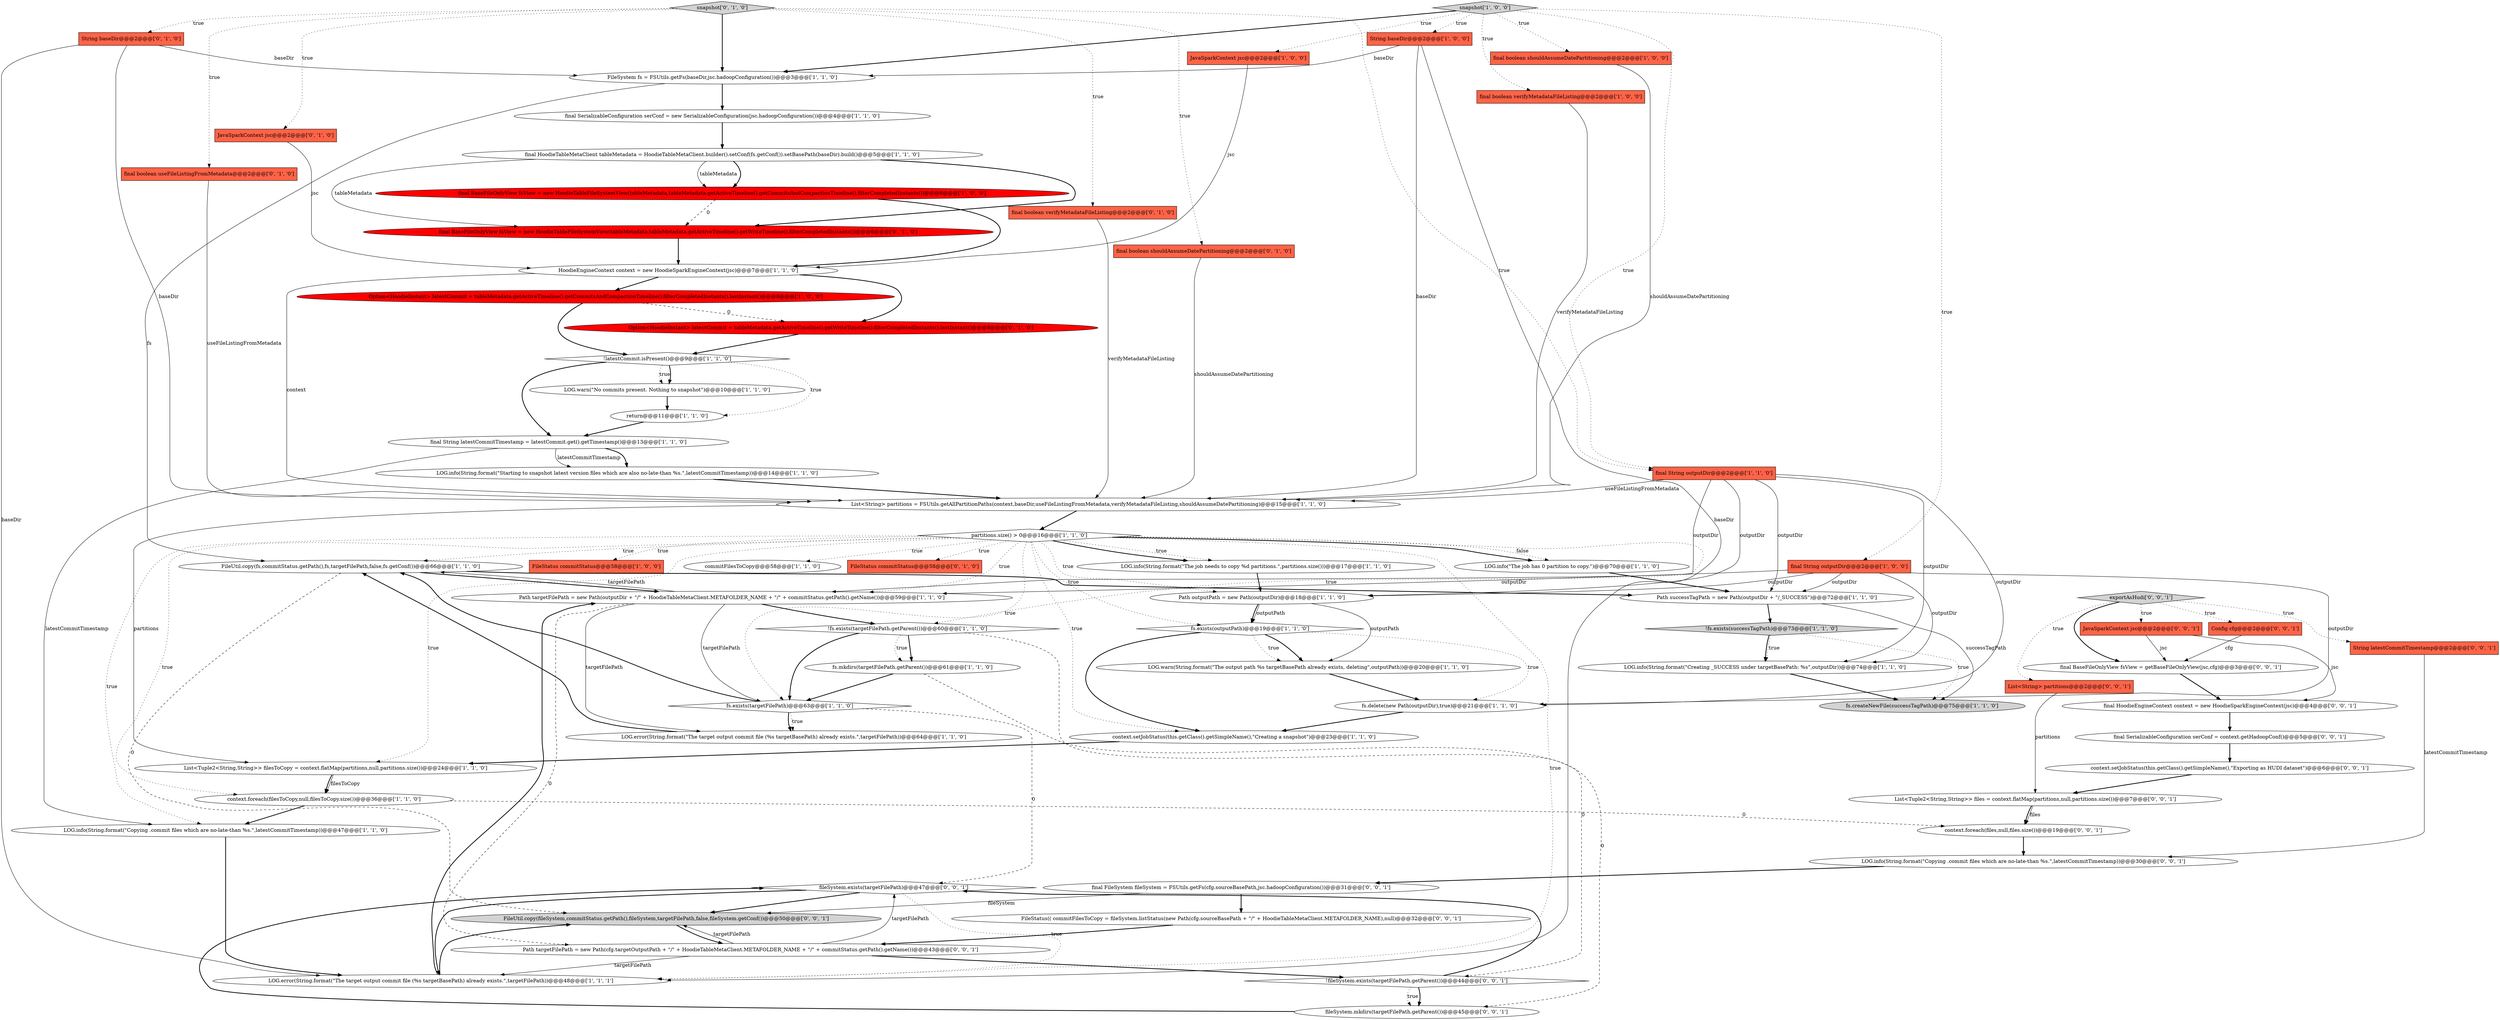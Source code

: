 digraph {
36 [style = filled, label = "LOG.info(String.format(\"Creating _SUCCESS under targetBasePath: %s\",outputDir))@@@74@@@['1', '1', '0']", fillcolor = white, shape = ellipse image = "AAA0AAABBB1BBB"];
43 [style = filled, label = "Option<HoodieInstant> latestCommit = tableMetadata.getActiveTimeline().getWriteTimeline().filterCompletedInstants().lastInstant()@@@8@@@['0', '1', '0']", fillcolor = red, shape = ellipse image = "AAA1AAABBB2BBB"];
46 [style = filled, label = "JavaSparkContext jsc@@@2@@@['0', '1', '0']", fillcolor = tomato, shape = box image = "AAA0AAABBB2BBB"];
12 [style = filled, label = "Path targetFilePath = new Path(outputDir + \"/\" + HoodieTableMetaClient.METAFOLDER_NAME + \"/\" + commitStatus.getPath().getName())@@@59@@@['1', '1', '0']", fillcolor = white, shape = ellipse image = "AAA0AAABBB1BBB"];
20 [style = filled, label = "final boolean shouldAssumeDatePartitioning@@@2@@@['1', '0', '0']", fillcolor = tomato, shape = box image = "AAA0AAABBB1BBB"];
37 [style = filled, label = "LOG.error(String.format(\"The target output commit file (%s targetBasePath) already exists.\",targetFilePath))@@@64@@@['1', '1', '0']", fillcolor = white, shape = ellipse image = "AAA0AAABBB1BBB"];
62 [style = filled, label = "List<Tuple2<String,String>> files = context.flatMap(partitions,null,partitions.size())@@@7@@@['0', '0', '1']", fillcolor = white, shape = ellipse image = "AAA0AAABBB3BBB"];
35 [style = filled, label = "LOG.warn(\"No commits present. Nothing to snapshot\")@@@10@@@['1', '1', '0']", fillcolor = white, shape = ellipse image = "AAA0AAABBB1BBB"];
47 [style = filled, label = "final boolean useFileListingFromMetadata@@@2@@@['0', '1', '0']", fillcolor = tomato, shape = box image = "AAA0AAABBB2BBB"];
55 [style = filled, label = "FileUtil.copy(fileSystem,commitStatus.getPath(),fileSystem,targetFilePath,false,fileSystem.getConf())@@@50@@@['0', '0', '1']", fillcolor = lightgray, shape = ellipse image = "AAA0AAABBB3BBB"];
33 [style = filled, label = "fs.exists(outputPath)@@@19@@@['1', '1', '0']", fillcolor = white, shape = diamond image = "AAA0AAABBB1BBB"];
66 [style = filled, label = "exportAsHudi['0', '0', '1']", fillcolor = lightgray, shape = diamond image = "AAA0AAABBB3BBB"];
26 [style = filled, label = "LOG.warn(String.format(\"The output path %s targetBasePath already exists, deleting\",outputPath))@@@20@@@['1', '1', '0']", fillcolor = white, shape = ellipse image = "AAA0AAABBB1BBB"];
8 [style = filled, label = "FileUtil.copy(fs,commitStatus.getPath(),fs,targetFilePath,false,fs.getConf())@@@66@@@['1', '1', '0']", fillcolor = white, shape = ellipse image = "AAA0AAABBB1BBB"];
6 [style = filled, label = "Path outputPath = new Path(outputDir)@@@18@@@['1', '1', '0']", fillcolor = white, shape = ellipse image = "AAA0AAABBB1BBB"];
18 [style = filled, label = "fs.delete(new Path(outputDir),true)@@@21@@@['1', '1', '0']", fillcolor = white, shape = ellipse image = "AAA0AAABBB1BBB"];
40 [style = filled, label = "List<String> partitions = FSUtils.getAllPartitionPaths(context,baseDir,useFileListingFromMetadata,verifyMetadataFileListing,shouldAssumeDatePartitioning)@@@15@@@['1', '1', '0']", fillcolor = white, shape = ellipse image = "AAA0AAABBB1BBB"];
0 [style = filled, label = "final boolean verifyMetadataFileListing@@@2@@@['1', '0', '0']", fillcolor = tomato, shape = box image = "AAA0AAABBB1BBB"];
19 [style = filled, label = "FileSystem fs = FSUtils.getFs(baseDir,jsc.hadoopConfiguration())@@@3@@@['1', '1', '0']", fillcolor = white, shape = ellipse image = "AAA0AAABBB1BBB"];
50 [style = filled, label = "snapshot['0', '1', '0']", fillcolor = lightgray, shape = diamond image = "AAA0AAABBB2BBB"];
10 [style = filled, label = "fs.createNewFile(successTagPath)@@@75@@@['1', '1', '0']", fillcolor = lightgray, shape = ellipse image = "AAA0AAABBB1BBB"];
54 [style = filled, label = "Config cfg@@@2@@@['0', '0', '1']", fillcolor = tomato, shape = box image = "AAA0AAABBB3BBB"];
57 [style = filled, label = "LOG.info(String.format(\"Copying .commit files which are no-late-than %s.\",latestCommitTimestamp))@@@30@@@['0', '0', '1']", fillcolor = white, shape = ellipse image = "AAA0AAABBB3BBB"];
5 [style = filled, label = "fs.mkdirs(targetFilePath.getParent())@@@61@@@['1', '1', '0']", fillcolor = white, shape = ellipse image = "AAA0AAABBB1BBB"];
4 [style = filled, label = "!latestCommit.isPresent()@@@9@@@['1', '1', '0']", fillcolor = white, shape = diamond image = "AAA0AAABBB1BBB"];
65 [style = filled, label = "context.setJobStatus(this.getClass().getSimpleName(),\"Exporting as HUDI dataset\")@@@6@@@['0', '0', '1']", fillcolor = white, shape = ellipse image = "AAA0AAABBB3BBB"];
59 [style = filled, label = "fileSystem.mkdirs(targetFilePath.getParent())@@@45@@@['0', '0', '1']", fillcolor = white, shape = ellipse image = "AAA0AAABBB3BBB"];
9 [style = filled, label = "final BaseFileOnlyView fsView = new HoodieTableFileSystemView(tableMetadata,tableMetadata.getActiveTimeline().getCommitsAndCompactionTimeline().filterCompletedInstants())@@@6@@@['1', '0', '0']", fillcolor = red, shape = ellipse image = "AAA1AAABBB1BBB"];
28 [style = filled, label = "LOG.error(String.format(\"The target output commit file (%s targetBasePath) already exists.\",targetFilePath))@@@48@@@['1', '1', '1']", fillcolor = white, shape = ellipse image = "AAA0AAABBB1BBB"];
32 [style = filled, label = "context.foreach(filesToCopy,null,filesToCopy.size())@@@36@@@['1', '1', '0']", fillcolor = white, shape = ellipse image = "AAA0AAABBB1BBB"];
56 [style = filled, label = "final SerializableConfiguration serConf = context.getHadoopConf()@@@5@@@['0', '0', '1']", fillcolor = white, shape = ellipse image = "AAA0AAABBB3BBB"];
52 [style = filled, label = "Path targetFilePath = new Path(cfg.targetOutputPath + \"/\" + HoodieTableMetaClient.METAFOLDER_NAME + \"/\" + commitStatus.getPath().getName())@@@43@@@['0', '0', '1']", fillcolor = white, shape = ellipse image = "AAA0AAABBB3BBB"];
1 [style = filled, label = "final String latestCommitTimestamp = latestCommit.get().getTimestamp()@@@13@@@['1', '1', '0']", fillcolor = white, shape = ellipse image = "AAA0AAABBB1BBB"];
3 [style = filled, label = "Path successTagPath = new Path(outputDir + \"/_SUCCESS\")@@@72@@@['1', '1', '0']", fillcolor = white, shape = ellipse image = "AAA0AAABBB1BBB"];
22 [style = filled, label = "snapshot['1', '0', '0']", fillcolor = lightgray, shape = diamond image = "AAA0AAABBB1BBB"];
24 [style = filled, label = "LOG.info(\"The job has 0 partition to copy.\")@@@70@@@['1', '1', '0']", fillcolor = white, shape = ellipse image = "AAA0AAABBB1BBB"];
2 [style = filled, label = "LOG.info(String.format(\"Copying .commit files which are no-late-than %s.\",latestCommitTimestamp))@@@47@@@['1', '1', '0']", fillcolor = white, shape = ellipse image = "AAA0AAABBB1BBB"];
15 [style = filled, label = "context.setJobStatus(this.getClass().getSimpleName(),\"Creating a snapshot\")@@@23@@@['1', '1', '0']", fillcolor = white, shape = ellipse image = "AAA0AAABBB1BBB"];
11 [style = filled, label = "!fs.exists(successTagPath)@@@73@@@['1', '1', '0']", fillcolor = lightgray, shape = diamond image = "AAA0AAABBB1BBB"];
21 [style = filled, label = "FileStatus commitStatus@@@58@@@['1', '0', '0']", fillcolor = tomato, shape = box image = "AAA0AAABBB1BBB"];
23 [style = filled, label = "HoodieEngineContext context = new HoodieSparkEngineContext(jsc)@@@7@@@['1', '1', '0']", fillcolor = white, shape = ellipse image = "AAA0AAABBB1BBB"];
63 [style = filled, label = "final FileSystem fileSystem = FSUtils.getFs(cfg.sourceBasePath,jsc.hadoopConfiguration())@@@31@@@['0', '0', '1']", fillcolor = white, shape = ellipse image = "AAA0AAABBB3BBB"];
70 [style = filled, label = "List<String> partitions@@@2@@@['0', '0', '1']", fillcolor = tomato, shape = box image = "AAA0AAABBB3BBB"];
41 [style = filled, label = "List<Tuple2<String,String>> filesToCopy = context.flatMap(partitions,null,partitions.size())@@@24@@@['1', '1', '0']", fillcolor = white, shape = ellipse image = "AAA0AAABBB1BBB"];
67 [style = filled, label = "!fileSystem.exists(targetFilePath.getParent())@@@44@@@['0', '0', '1']", fillcolor = white, shape = diamond image = "AAA0AAABBB3BBB"];
14 [style = filled, label = "String baseDir@@@2@@@['1', '0', '0']", fillcolor = tomato, shape = box image = "AAA0AAABBB1BBB"];
31 [style = filled, label = "!fs.exists(targetFilePath.getParent())@@@60@@@['1', '1', '0']", fillcolor = white, shape = diamond image = "AAA0AAABBB1BBB"];
16 [style = filled, label = "fs.exists(targetFilePath)@@@63@@@['1', '1', '0']", fillcolor = white, shape = diamond image = "AAA0AAABBB1BBB"];
29 [style = filled, label = "partitions.size() > 0@@@16@@@['1', '1', '0']", fillcolor = white, shape = diamond image = "AAA0AAABBB1BBB"];
17 [style = filled, label = "JavaSparkContext jsc@@@2@@@['1', '0', '0']", fillcolor = tomato, shape = box image = "AAA0AAABBB1BBB"];
27 [style = filled, label = "final HoodieTableMetaClient tableMetadata = HoodieTableMetaClient.builder().setConf(fs.getConf()).setBasePath(baseDir).build()@@@5@@@['1', '1', '0']", fillcolor = white, shape = ellipse image = "AAA0AAABBB1BBB"];
48 [style = filled, label = "final BaseFileOnlyView fsView = new HoodieTableFileSystemView(tableMetadata,tableMetadata.getActiveTimeline().getWriteTimeline().filterCompletedInstants())@@@6@@@['0', '1', '0']", fillcolor = red, shape = ellipse image = "AAA1AAABBB2BBB"];
25 [style = filled, label = "final String outputDir@@@2@@@['1', '1', '0']", fillcolor = tomato, shape = box image = "AAA0AAABBB1BBB"];
51 [style = filled, label = "String baseDir@@@2@@@['0', '1', '0']", fillcolor = tomato, shape = box image = "AAA0AAABBB2BBB"];
58 [style = filled, label = "String latestCommitTimestamp@@@2@@@['0', '0', '1']", fillcolor = tomato, shape = box image = "AAA0AAABBB3BBB"];
60 [style = filled, label = "FileStatus(( commitFilesToCopy = fileSystem.listStatus(new Path(cfg.sourceBasePath + \"/\" + HoodieTableMetaClient.METAFOLDER_NAME),null)@@@32@@@['0', '0', '1']", fillcolor = white, shape = ellipse image = "AAA0AAABBB3BBB"];
61 [style = filled, label = "context.foreach(files,null,files.size())@@@19@@@['0', '0', '1']", fillcolor = white, shape = ellipse image = "AAA0AAABBB3BBB"];
68 [style = filled, label = "JavaSparkContext jsc@@@2@@@['0', '0', '1']", fillcolor = tomato, shape = box image = "AAA0AAABBB3BBB"];
64 [style = filled, label = "final HoodieEngineContext context = new HoodieSparkEngineContext(jsc)@@@4@@@['0', '0', '1']", fillcolor = white, shape = ellipse image = "AAA0AAABBB3BBB"];
42 [style = filled, label = "final SerializableConfiguration serConf = new SerializableConfiguration(jsc.hadoopConfiguration())@@@4@@@['1', '1', '0']", fillcolor = white, shape = ellipse image = "AAA0AAABBB1BBB"];
13 [style = filled, label = "LOG.info(String.format(\"The job needs to copy %d partitions.\",partitions.size()))@@@17@@@['1', '1', '0']", fillcolor = white, shape = ellipse image = "AAA0AAABBB1BBB"];
53 [style = filled, label = "final BaseFileOnlyView fsView = getBaseFileOnlyView(jsc,cfg)@@@3@@@['0', '0', '1']", fillcolor = white, shape = ellipse image = "AAA0AAABBB3BBB"];
34 [style = filled, label = "return@@@11@@@['1', '1', '0']", fillcolor = white, shape = ellipse image = "AAA0AAABBB1BBB"];
49 [style = filled, label = "final boolean verifyMetadataFileListing@@@2@@@['0', '1', '0']", fillcolor = tomato, shape = box image = "AAA0AAABBB2BBB"];
39 [style = filled, label = "commitFilesToCopy@@@58@@@['1', '1', '0']", fillcolor = white, shape = ellipse image = "AAA0AAABBB1BBB"];
69 [style = filled, label = "fileSystem.exists(targetFilePath)@@@47@@@['0', '0', '1']", fillcolor = white, shape = diamond image = "AAA0AAABBB3BBB"];
7 [style = filled, label = "final String outputDir@@@2@@@['1', '0', '0']", fillcolor = tomato, shape = box image = "AAA0AAABBB1BBB"];
45 [style = filled, label = "FileStatus commitStatus@@@58@@@['0', '1', '0']", fillcolor = tomato, shape = box image = "AAA0AAABBB2BBB"];
30 [style = filled, label = "LOG.info(String.format(\"Starting to snapshot latest version files which are also no-late-than %s.\",latestCommitTimestamp))@@@14@@@['1', '1', '0']", fillcolor = white, shape = ellipse image = "AAA0AAABBB1BBB"];
38 [style = filled, label = "Option<HoodieInstant> latestCommit = tableMetadata.getActiveTimeline().getCommitsAndCompactionTimeline().filterCompletedInstants().lastInstant()@@@8@@@['1', '0', '0']", fillcolor = red, shape = ellipse image = "AAA1AAABBB1BBB"];
44 [style = filled, label = "final boolean shouldAssumeDatePartitioning@@@2@@@['0', '1', '0']", fillcolor = tomato, shape = box image = "AAA0AAABBB2BBB"];
41->32 [style = solid, label="filesToCopy"];
16->37 [style = bold, label=""];
66->68 [style = dotted, label="true"];
7->6 [style = solid, label="outputDir"];
29->2 [style = dotted, label="true"];
67->59 [style = bold, label=""];
27->9 [style = bold, label=""];
62->61 [style = bold, label=""];
65->62 [style = bold, label=""];
62->61 [style = solid, label="files"];
38->4 [style = bold, label=""];
17->23 [style = solid, label="jsc"];
61->57 [style = bold, label=""];
1->30 [style = bold, label=""];
11->36 [style = bold, label=""];
33->26 [style = dotted, label="true"];
69->55 [style = bold, label=""];
29->8 [style = dotted, label="true"];
43->4 [style = bold, label=""];
22->14 [style = dotted, label="true"];
7->18 [style = solid, label="outputDir"];
67->69 [style = bold, label=""];
29->13 [style = dotted, label="true"];
57->63 [style = bold, label=""];
54->53 [style = solid, label="cfg"];
52->67 [style = bold, label=""];
23->40 [style = solid, label="context"];
47->40 [style = solid, label="useFileListingFromMetadata"];
15->41 [style = bold, label=""];
30->40 [style = bold, label=""];
3->10 [style = solid, label="successTagPath"];
2->28 [style = bold, label=""];
66->70 [style = dotted, label="true"];
29->16 [style = dotted, label="true"];
28->55 [style = bold, label=""];
11->36 [style = dotted, label="true"];
56->65 [style = bold, label=""];
25->36 [style = solid, label="outputDir"];
51->40 [style = solid, label="baseDir"];
8->55 [style = dashed, label="0"];
51->28 [style = solid, label="baseDir"];
19->42 [style = bold, label=""];
7->3 [style = solid, label="outputDir"];
52->55 [style = solid, label="targetFilePath"];
25->6 [style = solid, label="outputDir"];
41->32 [style = bold, label=""];
14->19 [style = solid, label="baseDir"];
50->19 [style = bold, label=""];
33->15 [style = bold, label=""];
11->10 [style = dotted, label="true"];
22->0 [style = dotted, label="true"];
31->5 [style = bold, label=""];
22->7 [style = dotted, label="true"];
4->35 [style = dotted, label="true"];
18->15 [style = bold, label=""];
50->44 [style = dotted, label="true"];
3->11 [style = bold, label=""];
31->5 [style = dotted, label="true"];
66->54 [style = dotted, label="true"];
50->51 [style = dotted, label="true"];
1->30 [style = solid, label="latestCommitTimestamp"];
14->28 [style = solid, label="baseDir"];
14->40 [style = solid, label="baseDir"];
19->8 [style = solid, label="fs"];
27->9 [style = solid, label="tableMetadata"];
29->41 [style = dotted, label="true"];
31->67 [style = dashed, label="0"];
32->61 [style = dashed, label="0"];
67->59 [style = dotted, label="true"];
68->53 [style = solid, label="jsc"];
22->20 [style = dotted, label="true"];
9->48 [style = dashed, label="0"];
33->18 [style = dotted, label="true"];
5->59 [style = dashed, label="0"];
29->21 [style = dotted, label="true"];
25->12 [style = solid, label="outputDir"];
7->12 [style = solid, label="outputDir"];
35->34 [style = bold, label=""];
53->64 [style = bold, label=""];
24->3 [style = bold, label=""];
29->32 [style = dotted, label="true"];
12->31 [style = bold, label=""];
51->19 [style = solid, label="baseDir"];
70->62 [style = solid, label="partitions"];
40->29 [style = bold, label=""];
29->39 [style = dotted, label="true"];
50->49 [style = dotted, label="true"];
69->28 [style = dotted, label="true"];
29->6 [style = dotted, label="true"];
6->26 [style = solid, label="outputPath"];
16->8 [style = bold, label=""];
22->19 [style = bold, label=""];
0->40 [style = solid, label="verifyMetadataFileListing"];
25->3 [style = solid, label="outputDir"];
25->40 [style = solid, label="useFileListingFromMetadata"];
46->23 [style = solid, label="jsc"];
22->25 [style = dotted, label="true"];
8->3 [style = bold, label=""];
23->43 [style = bold, label=""];
29->24 [style = dotted, label="false"];
28->12 [style = bold, label=""];
38->43 [style = dashed, label="0"];
44->40 [style = solid, label="shouldAssumeDatePartitioning"];
27->48 [style = solid, label="tableMetadata"];
25->18 [style = solid, label="outputDir"];
33->26 [style = bold, label=""];
69->28 [style = bold, label=""];
5->16 [style = bold, label=""];
48->23 [style = bold, label=""];
12->37 [style = solid, label="targetFilePath"];
63->60 [style = bold, label=""];
50->46 [style = dotted, label="true"];
29->28 [style = dotted, label="true"];
40->41 [style = solid, label="partitions"];
1->2 [style = solid, label="latestCommitTimestamp"];
6->33 [style = bold, label=""];
42->27 [style = bold, label=""];
4->1 [style = bold, label=""];
59->69 [style = bold, label=""];
13->6 [style = bold, label=""];
37->8 [style = bold, label=""];
60->52 [style = bold, label=""];
55->52 [style = bold, label=""];
52->69 [style = solid, label="targetFilePath"];
8->12 [style = bold, label=""];
12->16 [style = solid, label="targetFilePath"];
12->52 [style = dashed, label="0"];
36->10 [style = bold, label=""];
4->35 [style = bold, label=""];
16->37 [style = dotted, label="true"];
50->25 [style = dotted, label="true"];
66->53 [style = bold, label=""];
49->40 [style = solid, label="verifyMetadataFileListing"];
52->28 [style = solid, label="targetFilePath"];
20->40 [style = solid, label="shouldAssumeDatePartitioning"];
34->1 [style = bold, label=""];
31->16 [style = bold, label=""];
63->55 [style = solid, label="fileSystem"];
12->8 [style = solid, label="targetFilePath"];
29->12 [style = dotted, label="true"];
58->57 [style = solid, label="latestCommitTimestamp"];
29->15 [style = dotted, label="true"];
50->47 [style = dotted, label="true"];
32->2 [style = bold, label=""];
66->58 [style = dotted, label="true"];
9->23 [style = bold, label=""];
6->33 [style = solid, label="outputPath"];
64->56 [style = bold, label=""];
29->45 [style = dotted, label="true"];
7->36 [style = solid, label="outputDir"];
23->38 [style = bold, label=""];
27->48 [style = bold, label=""];
4->34 [style = dotted, label="true"];
22->17 [style = dotted, label="true"];
29->33 [style = dotted, label="true"];
29->24 [style = bold, label=""];
16->69 [style = dashed, label="0"];
68->64 [style = solid, label="jsc"];
26->18 [style = bold, label=""];
29->31 [style = dotted, label="true"];
29->13 [style = bold, label=""];
}
